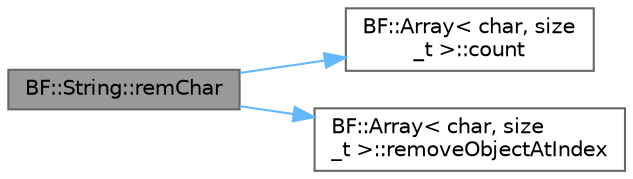 digraph "BF::String::remChar"
{
 // LATEX_PDF_SIZE
  bgcolor="transparent";
  edge [fontname=Helvetica,fontsize=10,labelfontname=Helvetica,labelfontsize=10];
  node [fontname=Helvetica,fontsize=10,shape=box,height=0.2,width=0.4];
  rankdir="LR";
  Node1 [id="Node000001",label="BF::String::remChar",height=0.2,width=0.4,color="gray40", fillcolor="grey60", style="filled", fontcolor="black",tooltip=" "];
  Node1 -> Node2 [id="edge1_Node000001_Node000002",color="steelblue1",style="solid",tooltip=" "];
  Node2 [id="Node000002",label="BF::Array\< char, size\l_t \>::count",height=0.2,width=0.4,color="grey40", fillcolor="white", style="filled",URL="$d3/d15/classBF_1_1Array.html#a4a87b6068f40ada2776eb520b81ce6f1",tooltip=" "];
  Node1 -> Node3 [id="edge2_Node000001_Node000003",color="steelblue1",style="solid",tooltip=" "];
  Node3 [id="Node000003",label="BF::Array\< char, size\l_t \>::removeObjectAtIndex",height=0.2,width=0.4,color="grey40", fillcolor="white", style="filled",URL="$d3/d15/classBF_1_1Array.html#aa0722c9341b6334498375e0ada47afbd",tooltip=" "];
}
